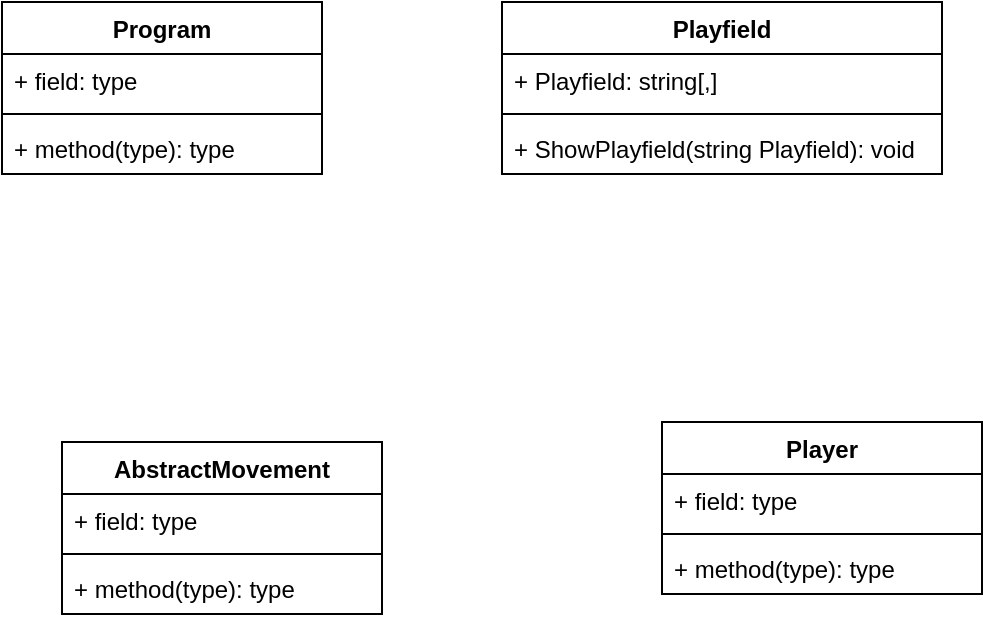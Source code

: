 <mxfile version="14.0.0" type="github">
  <diagram id="C5RBs43oDa-KdzZeNtuy" name="Page-1">
    <mxGraphModel dx="782" dy="681" grid="1" gridSize="10" guides="1" tooltips="1" connect="1" arrows="1" fold="1" page="1" pageScale="1" pageWidth="827" pageHeight="1169" math="0" shadow="0">
      <root>
        <mxCell id="WIyWlLk6GJQsqaUBKTNV-0" />
        <mxCell id="WIyWlLk6GJQsqaUBKTNV-1" parent="WIyWlLk6GJQsqaUBKTNV-0" />
        <mxCell id="Tf17XKY55SGZhRPZg_UY-4" value="Program" style="swimlane;fontStyle=1;align=center;verticalAlign=top;childLayout=stackLayout;horizontal=1;startSize=26;horizontalStack=0;resizeParent=1;resizeParentMax=0;resizeLast=0;collapsible=1;marginBottom=0;" parent="WIyWlLk6GJQsqaUBKTNV-1" vertex="1">
          <mxGeometry x="150" y="130" width="160" height="86" as="geometry" />
        </mxCell>
        <mxCell id="Tf17XKY55SGZhRPZg_UY-5" value="+ field: type" style="text;strokeColor=none;fillColor=none;align=left;verticalAlign=top;spacingLeft=4;spacingRight=4;overflow=hidden;rotatable=0;points=[[0,0.5],[1,0.5]];portConstraint=eastwest;" parent="Tf17XKY55SGZhRPZg_UY-4" vertex="1">
          <mxGeometry y="26" width="160" height="26" as="geometry" />
        </mxCell>
        <mxCell id="Tf17XKY55SGZhRPZg_UY-6" value="" style="line;strokeWidth=1;fillColor=none;align=left;verticalAlign=middle;spacingTop=-1;spacingLeft=3;spacingRight=3;rotatable=0;labelPosition=right;points=[];portConstraint=eastwest;" parent="Tf17XKY55SGZhRPZg_UY-4" vertex="1">
          <mxGeometry y="52" width="160" height="8" as="geometry" />
        </mxCell>
        <mxCell id="Tf17XKY55SGZhRPZg_UY-7" value="+ method(type): type" style="text;strokeColor=none;fillColor=none;align=left;verticalAlign=top;spacingLeft=4;spacingRight=4;overflow=hidden;rotatable=0;points=[[0,0.5],[1,0.5]];portConstraint=eastwest;" parent="Tf17XKY55SGZhRPZg_UY-4" vertex="1">
          <mxGeometry y="60" width="160" height="26" as="geometry" />
        </mxCell>
        <mxCell id="Tf17XKY55SGZhRPZg_UY-8" value="Playfield" style="swimlane;fontStyle=1;align=center;verticalAlign=top;childLayout=stackLayout;horizontal=1;startSize=26;horizontalStack=0;resizeParent=1;resizeParentMax=0;resizeLast=0;collapsible=1;marginBottom=0;" parent="WIyWlLk6GJQsqaUBKTNV-1" vertex="1">
          <mxGeometry x="400" y="130" width="220" height="86" as="geometry" />
        </mxCell>
        <mxCell id="Tf17XKY55SGZhRPZg_UY-9" value="+ Playfield: string[,]" style="text;strokeColor=none;fillColor=none;align=left;verticalAlign=top;spacingLeft=4;spacingRight=4;overflow=hidden;rotatable=0;points=[[0,0.5],[1,0.5]];portConstraint=eastwest;" parent="Tf17XKY55SGZhRPZg_UY-8" vertex="1">
          <mxGeometry y="26" width="220" height="26" as="geometry" />
        </mxCell>
        <mxCell id="Tf17XKY55SGZhRPZg_UY-10" value="" style="line;strokeWidth=1;fillColor=none;align=left;verticalAlign=middle;spacingTop=-1;spacingLeft=3;spacingRight=3;rotatable=0;labelPosition=right;points=[];portConstraint=eastwest;" parent="Tf17XKY55SGZhRPZg_UY-8" vertex="1">
          <mxGeometry y="52" width="220" height="8" as="geometry" />
        </mxCell>
        <mxCell id="Tf17XKY55SGZhRPZg_UY-11" value="+ ShowPlayfield(string Playfield): void" style="text;strokeColor=none;fillColor=none;align=left;verticalAlign=top;spacingLeft=4;spacingRight=4;overflow=hidden;rotatable=0;points=[[0,0.5],[1,0.5]];portConstraint=eastwest;" parent="Tf17XKY55SGZhRPZg_UY-8" vertex="1">
          <mxGeometry y="60" width="220" height="26" as="geometry" />
        </mxCell>
        <mxCell id="MZ91Y8E_xrkJp-yLHan--0" value="AbstractMovement" style="swimlane;fontStyle=1;align=center;verticalAlign=top;childLayout=stackLayout;horizontal=1;startSize=26;horizontalStack=0;resizeParent=1;resizeParentMax=0;resizeLast=0;collapsible=1;marginBottom=0;" vertex="1" parent="WIyWlLk6GJQsqaUBKTNV-1">
          <mxGeometry x="180" y="350" width="160" height="86" as="geometry" />
        </mxCell>
        <mxCell id="MZ91Y8E_xrkJp-yLHan--1" value="+ field: type" style="text;strokeColor=none;fillColor=none;align=left;verticalAlign=top;spacingLeft=4;spacingRight=4;overflow=hidden;rotatable=0;points=[[0,0.5],[1,0.5]];portConstraint=eastwest;" vertex="1" parent="MZ91Y8E_xrkJp-yLHan--0">
          <mxGeometry y="26" width="160" height="26" as="geometry" />
        </mxCell>
        <mxCell id="MZ91Y8E_xrkJp-yLHan--2" value="" style="line;strokeWidth=1;fillColor=none;align=left;verticalAlign=middle;spacingTop=-1;spacingLeft=3;spacingRight=3;rotatable=0;labelPosition=right;points=[];portConstraint=eastwest;" vertex="1" parent="MZ91Y8E_xrkJp-yLHan--0">
          <mxGeometry y="52" width="160" height="8" as="geometry" />
        </mxCell>
        <mxCell id="MZ91Y8E_xrkJp-yLHan--3" value="+ method(type): type" style="text;strokeColor=none;fillColor=none;align=left;verticalAlign=top;spacingLeft=4;spacingRight=4;overflow=hidden;rotatable=0;points=[[0,0.5],[1,0.5]];portConstraint=eastwest;" vertex="1" parent="MZ91Y8E_xrkJp-yLHan--0">
          <mxGeometry y="60" width="160" height="26" as="geometry" />
        </mxCell>
        <mxCell id="MZ91Y8E_xrkJp-yLHan--4" value="Player" style="swimlane;fontStyle=1;align=center;verticalAlign=top;childLayout=stackLayout;horizontal=1;startSize=26;horizontalStack=0;resizeParent=1;resizeParentMax=0;resizeLast=0;collapsible=1;marginBottom=0;" vertex="1" parent="WIyWlLk6GJQsqaUBKTNV-1">
          <mxGeometry x="480" y="340" width="160" height="86" as="geometry" />
        </mxCell>
        <mxCell id="MZ91Y8E_xrkJp-yLHan--5" value="+ field: type" style="text;strokeColor=none;fillColor=none;align=left;verticalAlign=top;spacingLeft=4;spacingRight=4;overflow=hidden;rotatable=0;points=[[0,0.5],[1,0.5]];portConstraint=eastwest;" vertex="1" parent="MZ91Y8E_xrkJp-yLHan--4">
          <mxGeometry y="26" width="160" height="26" as="geometry" />
        </mxCell>
        <mxCell id="MZ91Y8E_xrkJp-yLHan--6" value="" style="line;strokeWidth=1;fillColor=none;align=left;verticalAlign=middle;spacingTop=-1;spacingLeft=3;spacingRight=3;rotatable=0;labelPosition=right;points=[];portConstraint=eastwest;" vertex="1" parent="MZ91Y8E_xrkJp-yLHan--4">
          <mxGeometry y="52" width="160" height="8" as="geometry" />
        </mxCell>
        <mxCell id="MZ91Y8E_xrkJp-yLHan--7" value="+ method(type): type" style="text;strokeColor=none;fillColor=none;align=left;verticalAlign=top;spacingLeft=4;spacingRight=4;overflow=hidden;rotatable=0;points=[[0,0.5],[1,0.5]];portConstraint=eastwest;" vertex="1" parent="MZ91Y8E_xrkJp-yLHan--4">
          <mxGeometry y="60" width="160" height="26" as="geometry" />
        </mxCell>
      </root>
    </mxGraphModel>
  </diagram>
</mxfile>
